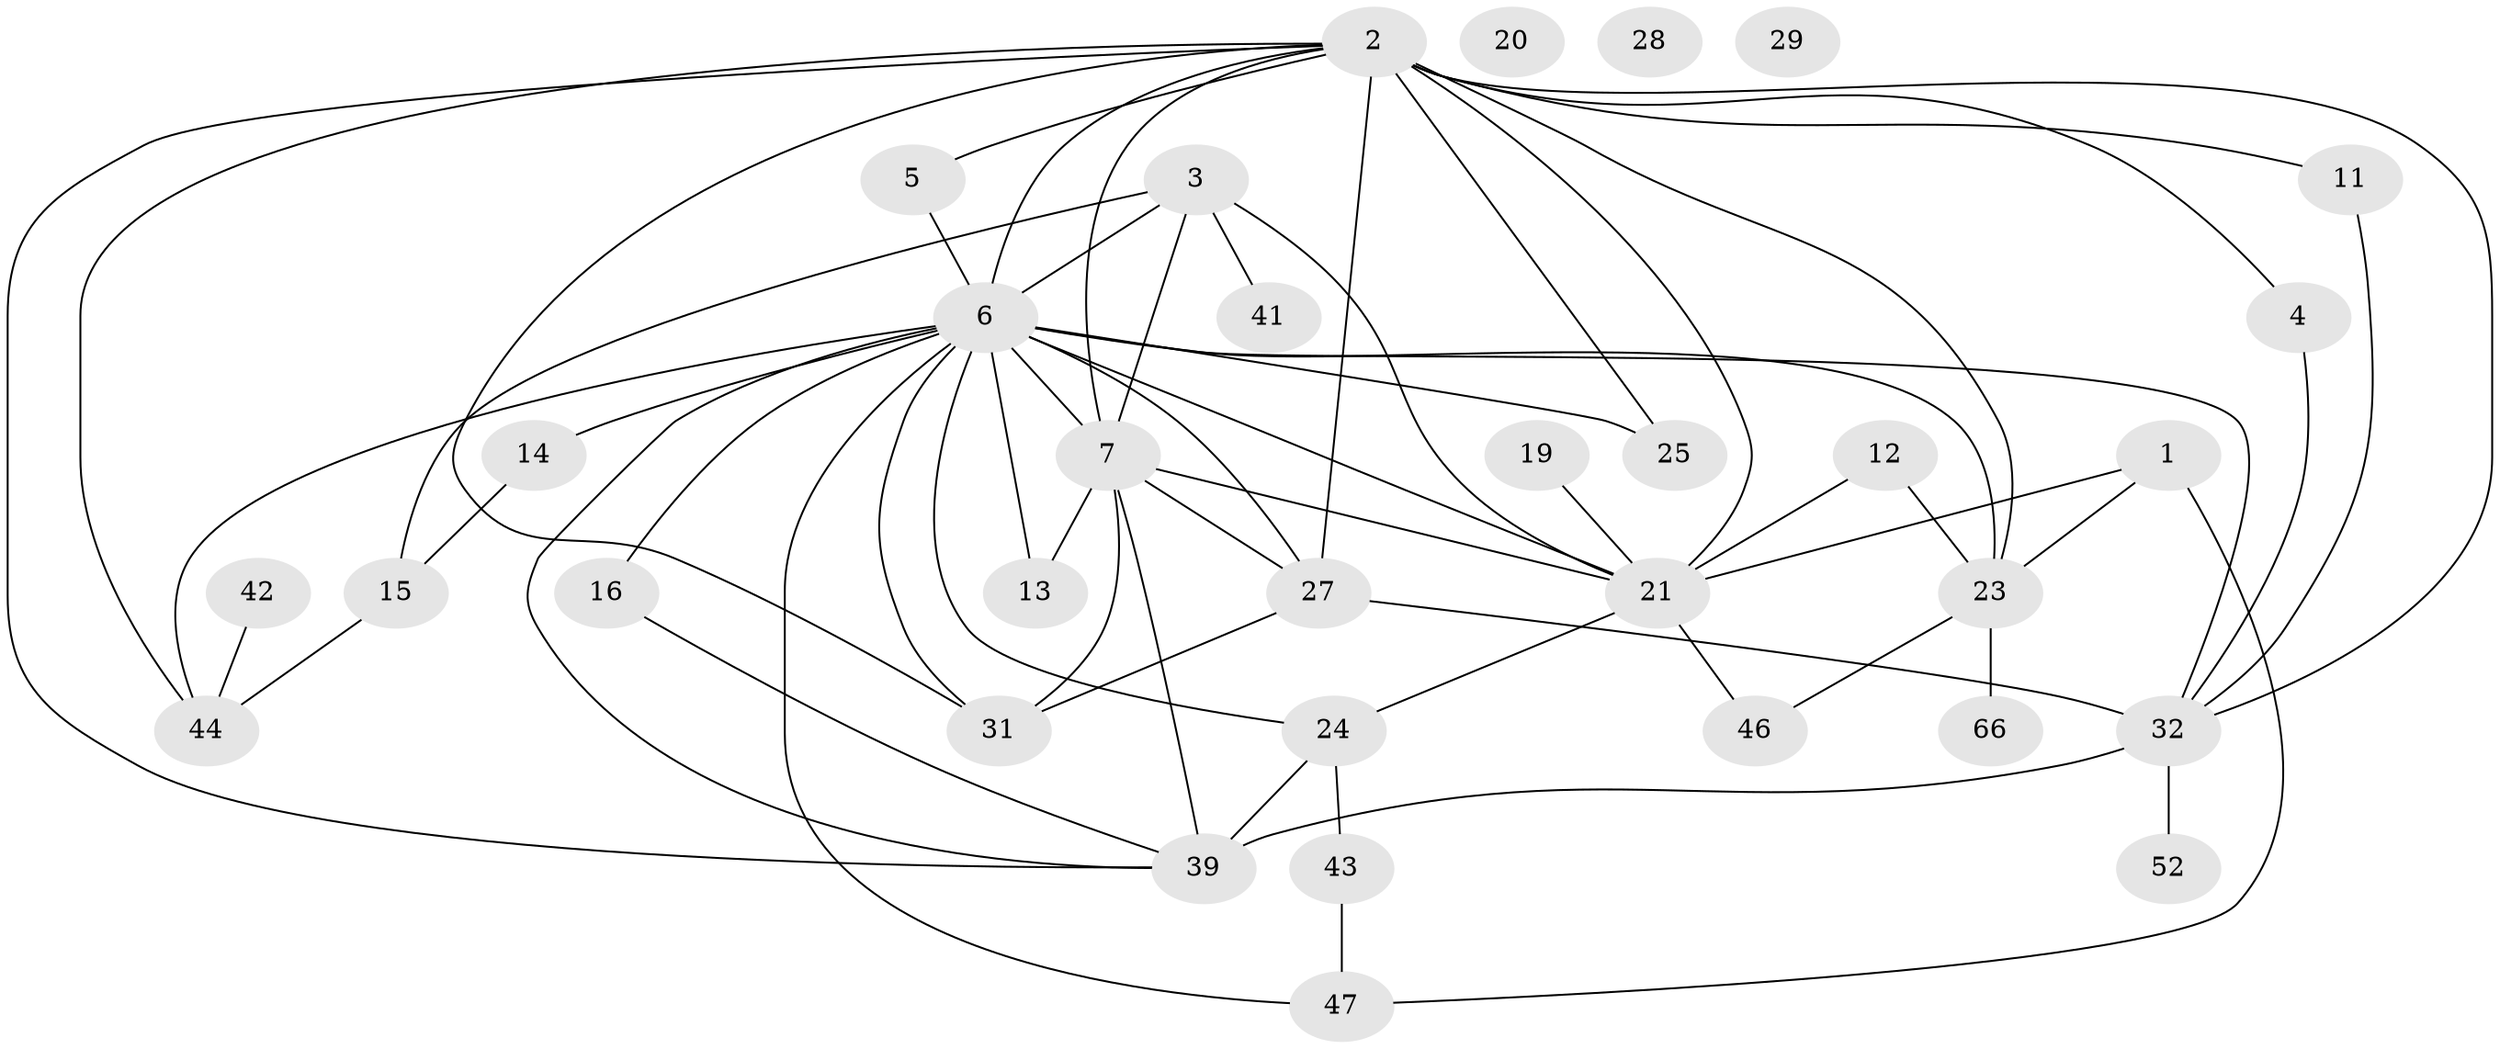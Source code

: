 // original degree distribution, {4: 0.22727272727272727, 5: 0.16666666666666666, 1: 0.10606060606060606, 2: 0.21212121212121213, 3: 0.15151515151515152, 6: 0.045454545454545456, 0: 0.045454545454545456, 8: 0.015151515151515152, 7: 0.030303030303030304}
// Generated by graph-tools (version 1.1) at 2025/16/03/04/25 18:16:45]
// undirected, 33 vertices, 61 edges
graph export_dot {
graph [start="1"]
  node [color=gray90,style=filled];
  1 [super="+48"];
  2 [super="+56+8+51"];
  3 [super="+33"];
  4;
  5;
  6 [super="+22+58+9"];
  7 [super="+10+38"];
  11;
  12;
  13 [super="+49"];
  14;
  15;
  16;
  19;
  20;
  21 [super="+37+36"];
  23 [super="+40"];
  24 [super="+26"];
  25;
  27 [super="+50+53"];
  28;
  29;
  31;
  32 [super="+61"];
  39 [super="+55"];
  41;
  42;
  43;
  44;
  46 [super="+63"];
  47;
  52;
  66;
  1 -- 23 [weight=2];
  1 -- 47;
  1 -- 21;
  2 -- 4;
  2 -- 11;
  2 -- 32;
  2 -- 6 [weight=2];
  2 -- 44;
  2 -- 21 [weight=2];
  2 -- 23;
  2 -- 25;
  2 -- 27;
  2 -- 31;
  2 -- 5;
  2 -- 39;
  2 -- 7;
  3 -- 41;
  3 -- 15;
  3 -- 21;
  3 -- 6 [weight=2];
  3 -- 7;
  4 -- 32;
  5 -- 6;
  6 -- 32;
  6 -- 7 [weight=4];
  6 -- 44;
  6 -- 14 [weight=2];
  6 -- 21;
  6 -- 23;
  6 -- 25 [weight=2];
  6 -- 27 [weight=3];
  6 -- 31;
  6 -- 39;
  6 -- 13;
  6 -- 16;
  6 -- 47;
  6 -- 24;
  7 -- 21 [weight=2];
  7 -- 39 [weight=2];
  7 -- 27;
  7 -- 31;
  7 -- 13;
  11 -- 32;
  12 -- 21 [weight=2];
  12 -- 23 [weight=2];
  14 -- 15;
  15 -- 44;
  16 -- 39;
  19 -- 21;
  21 -- 46;
  21 -- 24;
  23 -- 66;
  23 -- 46;
  24 -- 43;
  24 -- 39;
  27 -- 32;
  27 -- 31;
  32 -- 52;
  32 -- 39;
  42 -- 44;
  43 -- 47;
}
